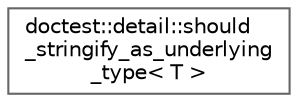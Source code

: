 digraph "Graphical Class Hierarchy"
{
 // INTERACTIVE_SVG=YES
 // LATEX_PDF_SIZE
  bgcolor="transparent";
  edge [fontname=Helvetica,fontsize=10,labelfontname=Helvetica,labelfontsize=10];
  node [fontname=Helvetica,fontsize=10,shape=box,height=0.2,width=0.4];
  rankdir="LR";
  Node0 [id="Node000000",label="doctest::detail::should\l_stringify_as_underlying\l_type\< T \>",height=0.2,width=0.4,color="grey40", fillcolor="white", style="filled",URL="$structdoctest_1_1detail_1_1should__stringify__as__underlying__type.html",tooltip=" "];
}
